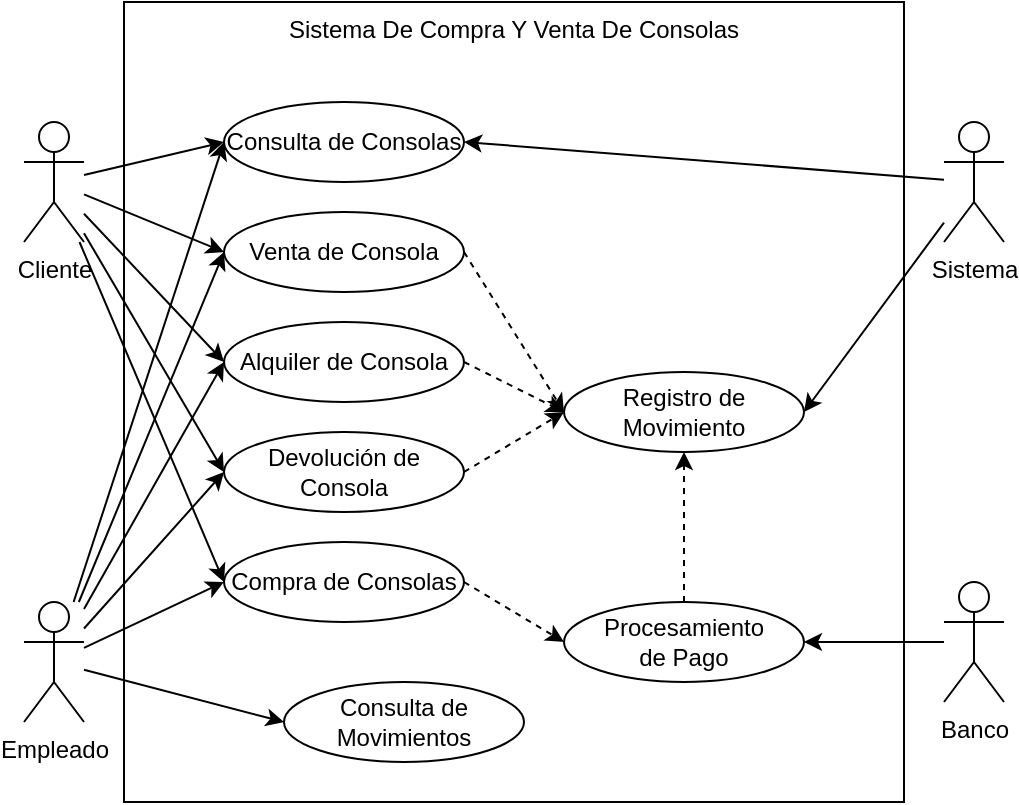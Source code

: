 <mxfile version="14.1.9" type="github">
  <diagram id="CRlLdu1EvOQOia6i6AGP" name="Page-1">
    <mxGraphModel dx="868" dy="491" grid="1" gridSize="10" guides="1" tooltips="1" connect="1" arrows="1" fold="1" page="1" pageScale="1" pageWidth="827" pageHeight="1169" math="0" shadow="0">
      <root>
        <mxCell id="0" />
        <mxCell id="1" parent="0" />
        <mxCell id="dlbpH51tU8teJ_W7UuR7-7" value="Sistema De Compra Y Venta De Consolas" style="rounded=0;whiteSpace=wrap;html=1;verticalAlign=top;labelPosition=center;verticalLabelPosition=middle;align=center;horizontal=1;" vertex="1" parent="1">
          <mxGeometry x="80" y="40" width="390" height="400" as="geometry" />
        </mxCell>
        <mxCell id="dlbpH51tU8teJ_W7UuR7-1" value="&lt;div&gt;Cliente&lt;/div&gt;" style="shape=umlActor;verticalLabelPosition=bottom;verticalAlign=top;html=1;outlineConnect=0;" vertex="1" parent="1">
          <mxGeometry x="30" y="100" width="30" height="60" as="geometry" />
        </mxCell>
        <mxCell id="dlbpH51tU8teJ_W7UuR7-2" value="Empleado" style="shape=umlActor;verticalLabelPosition=bottom;verticalAlign=top;html=1;outlineConnect=0;" vertex="1" parent="1">
          <mxGeometry x="30" y="340" width="30" height="60" as="geometry" />
        </mxCell>
        <mxCell id="dlbpH51tU8teJ_W7UuR7-6" value="&lt;div&gt;Banco&lt;/div&gt;" style="shape=umlActor;verticalLabelPosition=bottom;verticalAlign=top;html=1;outlineConnect=0;" vertex="1" parent="1">
          <mxGeometry x="490" y="330" width="30" height="60" as="geometry" />
        </mxCell>
        <mxCell id="dlbpH51tU8teJ_W7UuR7-10" value="Consulta de Consolas" style="ellipse;whiteSpace=wrap;html=1;flipV=0;" vertex="1" parent="1">
          <mxGeometry x="130" y="90" width="120" height="40" as="geometry" />
        </mxCell>
        <mxCell id="dlbpH51tU8teJ_W7UuR7-11" value="Compra de Consolas" style="ellipse;whiteSpace=wrap;html=1;flipV=0;" vertex="1" parent="1">
          <mxGeometry x="130" y="310" width="120" height="40" as="geometry" />
        </mxCell>
        <mxCell id="dlbpH51tU8teJ_W7UuR7-12" value="Venta de Consola" style="ellipse;whiteSpace=wrap;html=1;flipV=0;" vertex="1" parent="1">
          <mxGeometry x="130" y="145" width="120" height="40" as="geometry" />
        </mxCell>
        <mxCell id="dlbpH51tU8teJ_W7UuR7-13" value="Alquiler de Consola" style="ellipse;whiteSpace=wrap;html=1;flipV=0;" vertex="1" parent="1">
          <mxGeometry x="130" y="200" width="120" height="40" as="geometry" />
        </mxCell>
        <mxCell id="dlbpH51tU8teJ_W7UuR7-14" value="Devolución de Consola" style="ellipse;whiteSpace=wrap;html=1;flipV=0;" vertex="1" parent="1">
          <mxGeometry x="130" y="255" width="120" height="40" as="geometry" />
        </mxCell>
        <mxCell id="dlbpH51tU8teJ_W7UuR7-15" value="Consulta de Movimientos" style="ellipse;whiteSpace=wrap;html=1;" vertex="1" parent="1">
          <mxGeometry x="160" y="380" width="120" height="40" as="geometry" />
        </mxCell>
        <mxCell id="dlbpH51tU8teJ_W7UuR7-16" value="Sistema" style="shape=umlActor;verticalLabelPosition=bottom;verticalAlign=top;html=1;outlineConnect=0;" vertex="1" parent="1">
          <mxGeometry x="490" y="100" width="30" height="60" as="geometry" />
        </mxCell>
        <mxCell id="dlbpH51tU8teJ_W7UuR7-19" value="Procesamiento&lt;br&gt;de Pago" style="ellipse;whiteSpace=wrap;html=1;" vertex="1" parent="1">
          <mxGeometry x="300" y="340" width="120" height="40" as="geometry" />
        </mxCell>
        <mxCell id="dlbpH51tU8teJ_W7UuR7-20" value="Registro de Movimiento" style="ellipse;whiteSpace=wrap;html=1;" vertex="1" parent="1">
          <mxGeometry x="300" y="225" width="120" height="40" as="geometry" />
        </mxCell>
        <mxCell id="dlbpH51tU8teJ_W7UuR7-22" value="" style="endArrow=classic;html=1;entryX=0;entryY=0.5;entryDx=0;entryDy=0;" edge="1" parent="1" source="dlbpH51tU8teJ_W7UuR7-1" target="dlbpH51tU8teJ_W7UuR7-10">
          <mxGeometry width="50" height="50" relative="1" as="geometry">
            <mxPoint x="160" y="270" as="sourcePoint" />
            <mxPoint x="210" y="220" as="targetPoint" />
          </mxGeometry>
        </mxCell>
        <mxCell id="dlbpH51tU8teJ_W7UuR7-23" value="" style="endArrow=classic;html=1;entryX=0;entryY=0.5;entryDx=0;entryDy=0;" edge="1" parent="1" source="dlbpH51tU8teJ_W7UuR7-1" target="dlbpH51tU8teJ_W7UuR7-12">
          <mxGeometry width="50" height="50" relative="1" as="geometry">
            <mxPoint x="160" y="270" as="sourcePoint" />
            <mxPoint x="210" y="220" as="targetPoint" />
          </mxGeometry>
        </mxCell>
        <mxCell id="dlbpH51tU8teJ_W7UuR7-24" value="" style="endArrow=classic;html=1;entryX=0;entryY=0.5;entryDx=0;entryDy=0;" edge="1" parent="1" source="dlbpH51tU8teJ_W7UuR7-1" target="dlbpH51tU8teJ_W7UuR7-13">
          <mxGeometry width="50" height="50" relative="1" as="geometry">
            <mxPoint x="160" y="270" as="sourcePoint" />
            <mxPoint x="210" y="220" as="targetPoint" />
          </mxGeometry>
        </mxCell>
        <mxCell id="dlbpH51tU8teJ_W7UuR7-25" value="" style="endArrow=classic;html=1;entryX=0;entryY=0.5;entryDx=0;entryDy=0;" edge="1" parent="1" source="dlbpH51tU8teJ_W7UuR7-1" target="dlbpH51tU8teJ_W7UuR7-14">
          <mxGeometry width="50" height="50" relative="1" as="geometry">
            <mxPoint x="160" y="270" as="sourcePoint" />
            <mxPoint x="210" y="220" as="targetPoint" />
          </mxGeometry>
        </mxCell>
        <mxCell id="dlbpH51tU8teJ_W7UuR7-26" value="" style="endArrow=classic;html=1;entryX=0;entryY=0.5;entryDx=0;entryDy=0;" edge="1" parent="1" source="dlbpH51tU8teJ_W7UuR7-1" target="dlbpH51tU8teJ_W7UuR7-11">
          <mxGeometry width="50" height="50" relative="1" as="geometry">
            <mxPoint x="160" y="270" as="sourcePoint" />
            <mxPoint x="210" y="220" as="targetPoint" />
          </mxGeometry>
        </mxCell>
        <mxCell id="dlbpH51tU8teJ_W7UuR7-27" value="" style="endArrow=classic;html=1;entryX=0;entryY=0.5;entryDx=0;entryDy=0;" edge="1" parent="1" source="dlbpH51tU8teJ_W7UuR7-2" target="dlbpH51tU8teJ_W7UuR7-10">
          <mxGeometry width="50" height="50" relative="1" as="geometry">
            <mxPoint x="60" y="310" as="sourcePoint" />
            <mxPoint x="210" y="220" as="targetPoint" />
          </mxGeometry>
        </mxCell>
        <mxCell id="dlbpH51tU8teJ_W7UuR7-28" value="" style="endArrow=classic;html=1;entryX=0;entryY=0.5;entryDx=0;entryDy=0;" edge="1" parent="1" source="dlbpH51tU8teJ_W7UuR7-2" target="dlbpH51tU8teJ_W7UuR7-12">
          <mxGeometry width="50" height="50" relative="1" as="geometry">
            <mxPoint x="160" y="270" as="sourcePoint" />
            <mxPoint x="210" y="220" as="targetPoint" />
          </mxGeometry>
        </mxCell>
        <mxCell id="dlbpH51tU8teJ_W7UuR7-29" value="" style="endArrow=classic;html=1;entryX=0;entryY=0.5;entryDx=0;entryDy=0;" edge="1" parent="1" source="dlbpH51tU8teJ_W7UuR7-2" target="dlbpH51tU8teJ_W7UuR7-13">
          <mxGeometry width="50" height="50" relative="1" as="geometry">
            <mxPoint x="160" y="270" as="sourcePoint" />
            <mxPoint x="210" y="220" as="targetPoint" />
          </mxGeometry>
        </mxCell>
        <mxCell id="dlbpH51tU8teJ_W7UuR7-30" value="" style="endArrow=classic;html=1;entryX=0;entryY=0.5;entryDx=0;entryDy=0;" edge="1" parent="1" source="dlbpH51tU8teJ_W7UuR7-2" target="dlbpH51tU8teJ_W7UuR7-15">
          <mxGeometry width="50" height="50" relative="1" as="geometry">
            <mxPoint x="160" y="270" as="sourcePoint" />
            <mxPoint x="210" y="220" as="targetPoint" />
          </mxGeometry>
        </mxCell>
        <mxCell id="dlbpH51tU8teJ_W7UuR7-31" value="" style="endArrow=classic;html=1;entryX=0;entryY=0.5;entryDx=0;entryDy=0;" edge="1" parent="1" source="dlbpH51tU8teJ_W7UuR7-2" target="dlbpH51tU8teJ_W7UuR7-14">
          <mxGeometry width="50" height="50" relative="1" as="geometry">
            <mxPoint x="160" y="270" as="sourcePoint" />
            <mxPoint x="210" y="220" as="targetPoint" />
          </mxGeometry>
        </mxCell>
        <mxCell id="dlbpH51tU8teJ_W7UuR7-32" value="" style="endArrow=classic;html=1;entryX=0;entryY=0.5;entryDx=0;entryDy=0;" edge="1" parent="1" source="dlbpH51tU8teJ_W7UuR7-2" target="dlbpH51tU8teJ_W7UuR7-11">
          <mxGeometry width="50" height="50" relative="1" as="geometry">
            <mxPoint x="160" y="270" as="sourcePoint" />
            <mxPoint x="210" y="220" as="targetPoint" />
          </mxGeometry>
        </mxCell>
        <mxCell id="dlbpH51tU8teJ_W7UuR7-38" value="" style="endArrow=classic;html=1;entryX=1;entryY=0.5;entryDx=0;entryDy=0;" edge="1" parent="1" source="dlbpH51tU8teJ_W7UuR7-6" target="dlbpH51tU8teJ_W7UuR7-19">
          <mxGeometry width="50" height="50" relative="1" as="geometry">
            <mxPoint x="520" y="270" as="sourcePoint" />
            <mxPoint x="570" y="220" as="targetPoint" />
          </mxGeometry>
        </mxCell>
        <mxCell id="dlbpH51tU8teJ_W7UuR7-46" value="" style="endArrow=classic;html=1;dashed=1;exitX=1;exitY=0.5;exitDx=0;exitDy=0;entryX=0;entryY=0.5;entryDx=0;entryDy=0;" edge="1" parent="1" source="dlbpH51tU8teJ_W7UuR7-12" target="dlbpH51tU8teJ_W7UuR7-20">
          <mxGeometry width="50" height="50" relative="1" as="geometry">
            <mxPoint x="340" y="270" as="sourcePoint" />
            <mxPoint x="390" y="220" as="targetPoint" />
          </mxGeometry>
        </mxCell>
        <mxCell id="dlbpH51tU8teJ_W7UuR7-47" value="" style="endArrow=classic;html=1;dashed=1;exitX=1;exitY=0.5;exitDx=0;exitDy=0;entryX=0;entryY=0.5;entryDx=0;entryDy=0;" edge="1" parent="1" source="dlbpH51tU8teJ_W7UuR7-13" target="dlbpH51tU8teJ_W7UuR7-20">
          <mxGeometry width="50" height="50" relative="1" as="geometry">
            <mxPoint x="340" y="270" as="sourcePoint" />
            <mxPoint x="390" y="220" as="targetPoint" />
          </mxGeometry>
        </mxCell>
        <mxCell id="dlbpH51tU8teJ_W7UuR7-48" value="" style="endArrow=classic;html=1;dashed=1;exitX=1;exitY=0.5;exitDx=0;exitDy=0;entryX=0;entryY=0.5;entryDx=0;entryDy=0;" edge="1" parent="1" source="dlbpH51tU8teJ_W7UuR7-14" target="dlbpH51tU8teJ_W7UuR7-20">
          <mxGeometry width="50" height="50" relative="1" as="geometry">
            <mxPoint x="340" y="270" as="sourcePoint" />
            <mxPoint x="390" y="220" as="targetPoint" />
          </mxGeometry>
        </mxCell>
        <mxCell id="dlbpH51tU8teJ_W7UuR7-49" value="" style="endArrow=classic;html=1;dashed=1;exitX=1;exitY=0.5;exitDx=0;exitDy=0;entryX=0;entryY=0.5;entryDx=0;entryDy=0;" edge="1" parent="1" source="dlbpH51tU8teJ_W7UuR7-11" target="dlbpH51tU8teJ_W7UuR7-19">
          <mxGeometry width="50" height="50" relative="1" as="geometry">
            <mxPoint x="340" y="270" as="sourcePoint" />
            <mxPoint x="390" y="220" as="targetPoint" />
          </mxGeometry>
        </mxCell>
        <mxCell id="dlbpH51tU8teJ_W7UuR7-50" value="" style="endArrow=classic;html=1;dashed=1;entryX=0.5;entryY=1;entryDx=0;entryDy=0;exitX=0.5;exitY=0;exitDx=0;exitDy=0;" edge="1" parent="1" source="dlbpH51tU8teJ_W7UuR7-19" target="dlbpH51tU8teJ_W7UuR7-20">
          <mxGeometry width="50" height="50" relative="1" as="geometry">
            <mxPoint x="440" y="10" as="sourcePoint" />
            <mxPoint x="390" y="220" as="targetPoint" />
          </mxGeometry>
        </mxCell>
        <mxCell id="dlbpH51tU8teJ_W7UuR7-53" value="" style="endArrow=classic;html=1;entryX=1;entryY=0.5;entryDx=0;entryDy=0;" edge="1" parent="1" source="dlbpH51tU8teJ_W7UuR7-16" target="dlbpH51tU8teJ_W7UuR7-20">
          <mxGeometry width="50" height="50" relative="1" as="geometry">
            <mxPoint x="490" y="245" as="sourcePoint" />
            <mxPoint x="370" y="220" as="targetPoint" />
          </mxGeometry>
        </mxCell>
        <mxCell id="dlbpH51tU8teJ_W7UuR7-54" value="" style="endArrow=classic;html=1;entryX=1;entryY=0.5;entryDx=0;entryDy=0;" edge="1" parent="1" source="dlbpH51tU8teJ_W7UuR7-16" target="dlbpH51tU8teJ_W7UuR7-10">
          <mxGeometry width="50" height="50" relative="1" as="geometry">
            <mxPoint x="320" y="270" as="sourcePoint" />
            <mxPoint x="370" y="220" as="targetPoint" />
          </mxGeometry>
        </mxCell>
      </root>
    </mxGraphModel>
  </diagram>
</mxfile>

